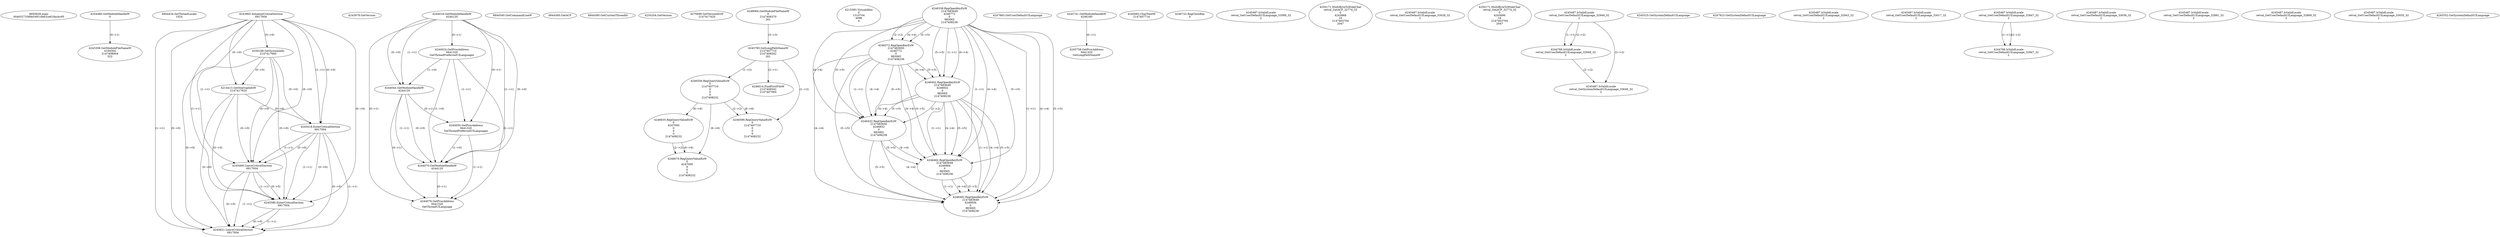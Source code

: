 // Global SCDG with merge call
digraph {
	0 [label="6850628.main
00a93273369e5491cfe62ce818acbc95"]
	1 [label="4254480.GetModuleHandleW
0"]
	2 [label="6844434.SetThreadLocale
1024"]
	3 [label="4243965.InitializeCriticalSection
6917004"]
	4 [label="4243979.GetVersion
"]
	5 [label="4244018.GetModuleHandleW
4244120"]
	6 [label="4244024.GetProcAddress
9441320
GetThreadPreferredUILanguages"]
	5 -> 6 [label="(0-->1)"]
	7 [label="4244044.GetModuleHandleW
4244120"]
	5 -> 7 [label="(1-->1)"]
	5 -> 7 [label="(0-->0)"]
	6 -> 7 [label="(1-->0)"]
	8 [label="4244050.GetProcAddress
9441320
SetThreadPreferredUILanguages"]
	5 -> 8 [label="(0-->1)"]
	6 -> 8 [label="(1-->1)"]
	7 -> 8 [label="(0-->1)"]
	9 [label="4244070.GetModuleHandleW
4244120"]
	5 -> 9 [label="(1-->1)"]
	7 -> 9 [label="(1-->1)"]
	5 -> 9 [label="(0-->0)"]
	6 -> 9 [label="(1-->0)"]
	7 -> 9 [label="(0-->0)"]
	8 -> 9 [label="(1-->0)"]
	10 [label="4244076.GetProcAddress
9441320
GetThreadUILanguage"]
	5 -> 10 [label="(0-->1)"]
	6 -> 10 [label="(1-->1)"]
	7 -> 10 [label="(0-->1)"]
	8 -> 10 [label="(1-->1)"]
	9 -> 10 [label="(0-->1)"]
	11 [label="4250188.GetSystemInfo
2147417660"]
	3 -> 11 [label="(0-->0)"]
	12 [label="6844540.GetCommandLineW
"]
	13 [label="4214413.GetStartupInfoW
2147417624"]
	3 -> 13 [label="(0-->0)"]
	11 -> 13 [label="(0-->0)"]
	14 [label="6844560.GetACP
"]
	15 [label="6844580.GetCurrentThreadId
"]
	16 [label="4250204.GetVersion
"]
	17 [label="4276690.GetVersionExW
2147417420"]
	18 [label="4243306.GetModuleFileNameW
4194304
2147408904
522"]
	1 -> 18 [label="(0-->1)"]
	19 [label="4248064.GetModuleFileNameW
0
2147408370
261"]
	20 [label="4215383.VirtualAlloc
0
1310704
4096
4"]
	21 [label="4246338.RegOpenKeyExW
2147483649
4246772
0
983065
2147408236"]
	22 [label="4246372.RegOpenKeyExW
2147483650
4246772
0
983065
2147408236"]
	21 -> 22 [label="(2-->2)"]
	21 -> 22 [label="(4-->4)"]
	21 -> 22 [label="(5-->5)"]
	23 [label="4246402.RegOpenKeyExW
2147483649
4246832
0
983065
2147408236"]
	21 -> 23 [label="(1-->1)"]
	21 -> 23 [label="(4-->4)"]
	22 -> 23 [label="(4-->4)"]
	21 -> 23 [label="(5-->5)"]
	22 -> 23 [label="(5-->5)"]
	24 [label="4246432.RegOpenKeyExW
2147483650
4246832
0
983065
2147408236"]
	22 -> 24 [label="(1-->1)"]
	23 -> 24 [label="(2-->2)"]
	21 -> 24 [label="(4-->4)"]
	22 -> 24 [label="(4-->4)"]
	23 -> 24 [label="(4-->4)"]
	21 -> 24 [label="(5-->5)"]
	22 -> 24 [label="(5-->5)"]
	23 -> 24 [label="(5-->5)"]
	25 [label="4246462.RegOpenKeyExW
2147483649
4246884
0
983065
2147408236"]
	21 -> 25 [label="(1-->1)"]
	23 -> 25 [label="(1-->1)"]
	21 -> 25 [label="(4-->4)"]
	22 -> 25 [label="(4-->4)"]
	23 -> 25 [label="(4-->4)"]
	24 -> 25 [label="(4-->4)"]
	21 -> 25 [label="(5-->5)"]
	22 -> 25 [label="(5-->5)"]
	23 -> 25 [label="(5-->5)"]
	24 -> 25 [label="(5-->5)"]
	26 [label="4246492.RegOpenKeyExW
2147483649
4246936
0
983065
2147408236"]
	21 -> 26 [label="(1-->1)"]
	23 -> 26 [label="(1-->1)"]
	25 -> 26 [label="(1-->1)"]
	21 -> 26 [label="(4-->4)"]
	22 -> 26 [label="(4-->4)"]
	23 -> 26 [label="(4-->4)"]
	24 -> 26 [label="(4-->4)"]
	25 -> 26 [label="(4-->4)"]
	21 -> 26 [label="(5-->5)"]
	22 -> 26 [label="(5-->5)"]
	23 -> 26 [label="(5-->5)"]
	24 -> 26 [label="(5-->5)"]
	25 -> 26 [label="(5-->5)"]
	27 [label="4247883.GetUserDefaultUILanguage
"]
	28 [label="4245741.GetModuleHandleW
4246160"]
	29 [label="4245758.GetProcAddress
9441320
GetLongPathNameW"]
	28 -> 29 [label="(0-->1)"]
	30 [label="4245785.GetLongPathNameW
2147407710
2147406542
261"]
	19 -> 30 [label="(3-->3)"]
	31 [label="4245683.CharNextW
2147407716"]
	32 [label="4246556.RegQueryValueExW
0
2147407710
0
0
0
2147408232"]
	30 -> 32 [label="(1-->2)"]
	33 [label="4246635.RegQueryValueExW
0
4247000
0
0
0
2147408232"]
	32 -> 33 [label="(6-->6)"]
	34 [label="4246676.RegQueryValueExW
0
4247000
0
0
0
2147408232"]
	33 -> 34 [label="(2-->2)"]
	32 -> 34 [label="(6-->6)"]
	33 -> 34 [label="(6-->6)"]
	35 [label="4246722.RegCloseKey
0"]
	36 [label="4245418.EnterCriticalSection
6917004"]
	3 -> 36 [label="(1-->1)"]
	3 -> 36 [label="(0-->0)"]
	11 -> 36 [label="(0-->0)"]
	13 -> 36 [label="(0-->0)"]
	37 [label="4245469.LeaveCriticalSection
6917004"]
	3 -> 37 [label="(1-->1)"]
	36 -> 37 [label="(1-->1)"]
	3 -> 37 [label="(0-->0)"]
	11 -> 37 [label="(0-->0)"]
	13 -> 37 [label="(0-->0)"]
	36 -> 37 [label="(0-->0)"]
	38 [label="4245487.IsValidLocale
retval_GetUserDefaultUILanguage_33589_32
2"]
	39 [label="4250171.MultiByteToWideChar
retval_GetACP_32774_32
0
4243868
10
2147403704
2047"]
	40 [label="4245487.IsValidLocale
retval_GetUserDefaultUILanguage_33028_32
2"]
	41 [label="4250171.MultiByteToWideChar
retval_GetACP_32774_32
0
4243696
16
2147403704
2047"]
	42 [label="4245487.IsValidLocale
retval_GetUserDefaultUILanguage_32949_32
2"]
	43 [label="4244766.IsValidLocale
retval_GetUserDefaultUILanguage_32949_32
2"]
	42 -> 43 [label="(1-->1)"]
	42 -> 43 [label="(2-->2)"]
	44 [label="4245525.GetSystemDefaultUILanguage
"]
	45 [label="4245580.EnterCriticalSection
6917004"]
	3 -> 45 [label="(1-->1)"]
	36 -> 45 [label="(1-->1)"]
	37 -> 45 [label="(1-->1)"]
	3 -> 45 [label="(0-->0)"]
	11 -> 45 [label="(0-->0)"]
	13 -> 45 [label="(0-->0)"]
	36 -> 45 [label="(0-->0)"]
	37 -> 45 [label="(0-->0)"]
	46 [label="4245621.LeaveCriticalSection
6917004"]
	3 -> 46 [label="(1-->1)"]
	36 -> 46 [label="(1-->1)"]
	37 -> 46 [label="(1-->1)"]
	45 -> 46 [label="(1-->1)"]
	3 -> 46 [label="(0-->0)"]
	11 -> 46 [label="(0-->0)"]
	13 -> 46 [label="(0-->0)"]
	36 -> 46 [label="(0-->0)"]
	37 -> 46 [label="(0-->0)"]
	45 -> 46 [label="(0-->0)"]
	47 [label="4247923.GetSystemDefaultUILanguage
"]
	48 [label="4245487.IsValidLocale
retval_GetSystemDefaultUILanguage_33646_32
2"]
	42 -> 48 [label="(2-->2)"]
	43 -> 48 [label="(2-->2)"]
	49 [label="4245487.IsValidLocale
retval_GetUserDefaultUILanguage_32943_32
2"]
	50 [label="4246014.FindFirstFileW
2147406542
2147407064"]
	30 -> 50 [label="(2-->1)"]
	51 [label="4245487.IsValidLocale
retval_GetUserDefaultUILanguage_33017_32
2"]
	52 [label="4246599.RegQueryValueExW
0
2147407710
0
0
0
2147408232"]
	30 -> 52 [label="(1-->2)"]
	32 -> 52 [label="(2-->2)"]
	32 -> 52 [label="(6-->6)"]
	53 [label="4245487.IsValidLocale
retval_GetUserDefaultUILanguage_32847_32
2"]
	54 [label="4245487.IsValidLocale
retval_GetUserDefaultUILanguage_33036_32
2"]
	55 [label="4245487.IsValidLocale
retval_GetUserDefaultUILanguage_32881_32
2"]
	56 [label="4245487.IsValidLocale
retval_GetUserDefaultUILanguage_32869_32
2"]
	57 [label="4245487.IsValidLocale
retval_GetUserDefaultUILanguage_33035_32
2"]
	58 [label="4244766.IsValidLocale
retval_GetUserDefaultUILanguage_32847_32
2"]
	53 -> 58 [label="(1-->1)"]
	53 -> 58 [label="(2-->2)"]
	59 [label="4245552.GetSystemDefaultUILanguage
"]
}
